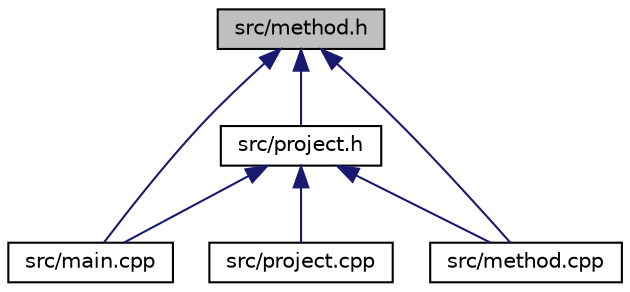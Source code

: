 digraph "src/method.h"
{
  bgcolor="transparent";
  edge [fontname="Helvetica",fontsize="10",labelfontname="Helvetica",labelfontsize="10"];
  node [fontname="Helvetica",fontsize="10",shape=record];
  Node9 [label="src/method.h",height=0.2,width=0.4,color="black", fillcolor="grey75", style="filled", fontcolor="black"];
  Node9 -> Node10 [dir="back",color="midnightblue",fontsize="10",style="solid"];
  Node10 [label="src/main.cpp",height=0.2,width=0.4,color="black",URL="$main_8cpp.html"];
  Node9 -> Node11 [dir="back",color="midnightblue",fontsize="10",style="solid"];
  Node11 [label="src/project.h",height=0.2,width=0.4,color="black",URL="$project_8h.html"];
  Node11 -> Node10 [dir="back",color="midnightblue",fontsize="10",style="solid"];
  Node11 -> Node12 [dir="back",color="midnightblue",fontsize="10",style="solid"];
  Node12 [label="src/method.cpp",height=0.2,width=0.4,color="black",URL="$method_8cpp.html"];
  Node11 -> Node13 [dir="back",color="midnightblue",fontsize="10",style="solid"];
  Node13 [label="src/project.cpp",height=0.2,width=0.4,color="black",URL="$project_8cpp.html"];
  Node9 -> Node12 [dir="back",color="midnightblue",fontsize="10",style="solid"];
}
